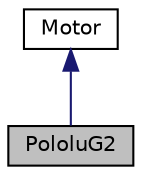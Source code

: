 digraph "PololuG2"
{
  edge [fontname="Helvetica",fontsize="10",labelfontname="Helvetica",labelfontsize="10"];
  node [fontname="Helvetica",fontsize="10",shape=record];
  Node1 [label="PololuG2",height=0.2,width=0.4,color="black", fillcolor="grey75", style="filled", fontcolor="black"];
  Node2 -> Node1 [dir="back",color="midnightblue",fontsize="10",style="solid",fontname="Helvetica"];
  Node2 [label="Motor",height=0.2,width=0.4,color="black", fillcolor="white", style="filled",URL="$classMotor.html",tooltip="This is the Abstract Class used as the base class for speed controllers. "];
}
